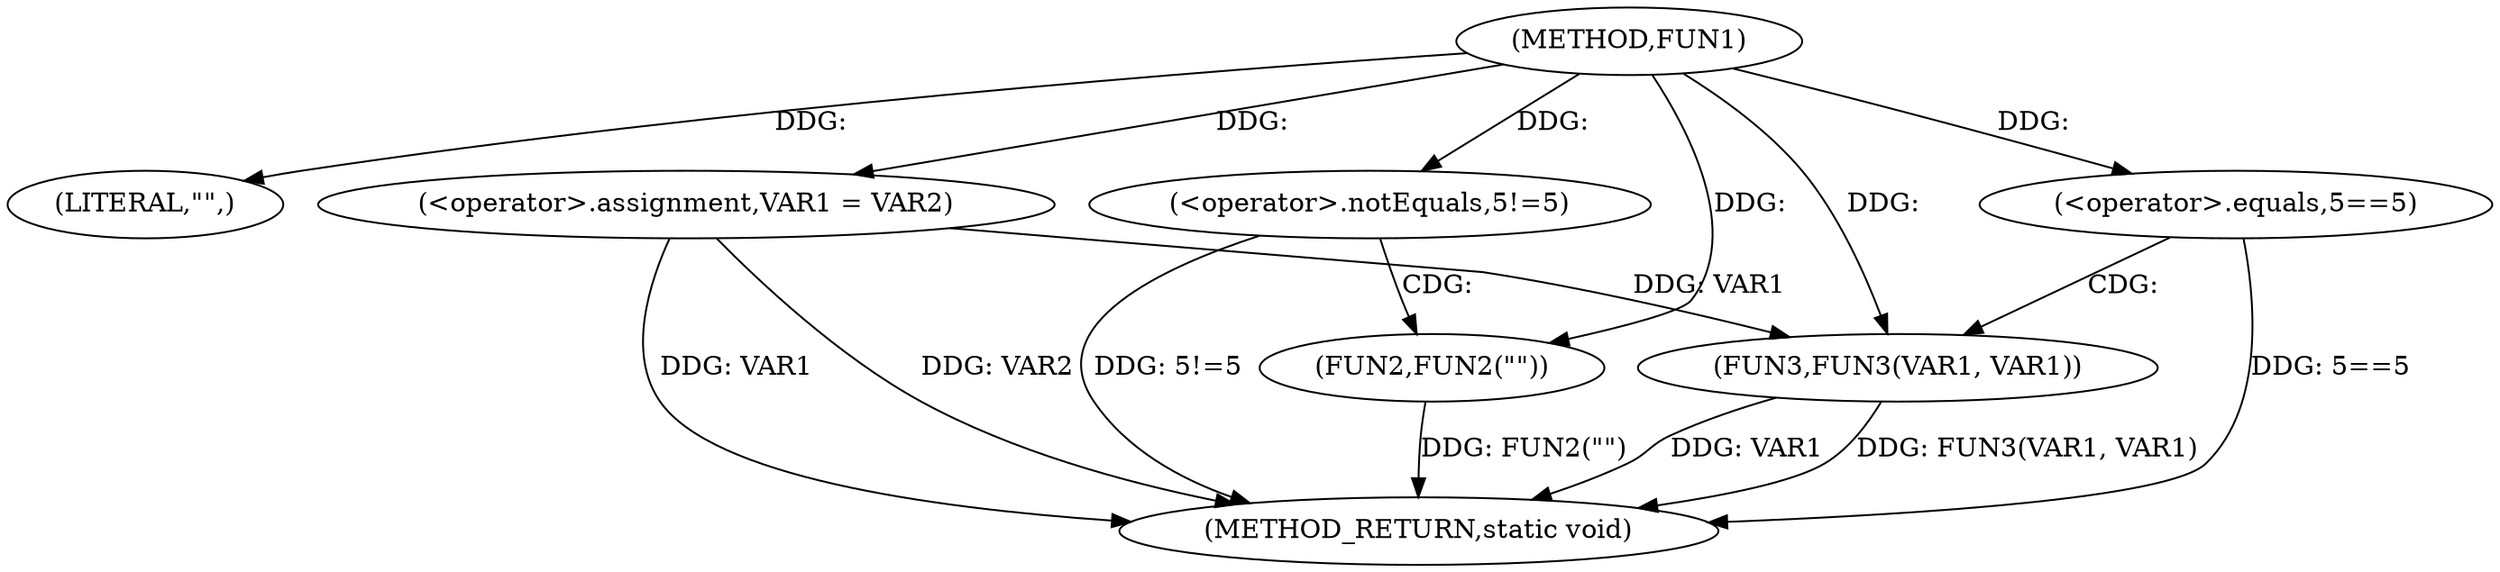 digraph FUN1 {  
"1000100" [label = "(METHOD,FUN1)" ]
"1000124" [label = "(METHOD_RETURN,static void)" ]
"1000103" [label = "(LITERAL,\"\",)" ]
"1000104" [label = "(<operator>.assignment,VAR1 = VAR2)" ]
"1000108" [label = "(<operator>.notEquals,5!=5)" ]
"1000112" [label = "(FUN2,FUN2(\"\"))" ]
"1000117" [label = "(<operator>.equals,5==5)" ]
"1000121" [label = "(FUN3,FUN3(VAR1, VAR1))" ]
  "1000117" -> "1000124"  [ label = "DDG: 5==5"] 
  "1000108" -> "1000124"  [ label = "DDG: 5!=5"] 
  "1000104" -> "1000124"  [ label = "DDG: VAR1"] 
  "1000121" -> "1000124"  [ label = "DDG: VAR1"] 
  "1000121" -> "1000124"  [ label = "DDG: FUN3(VAR1, VAR1)"] 
  "1000112" -> "1000124"  [ label = "DDG: FUN2(\"\")"] 
  "1000104" -> "1000124"  [ label = "DDG: VAR2"] 
  "1000100" -> "1000103"  [ label = "DDG: "] 
  "1000100" -> "1000104"  [ label = "DDG: "] 
  "1000100" -> "1000108"  [ label = "DDG: "] 
  "1000100" -> "1000112"  [ label = "DDG: "] 
  "1000100" -> "1000117"  [ label = "DDG: "] 
  "1000104" -> "1000121"  [ label = "DDG: VAR1"] 
  "1000100" -> "1000121"  [ label = "DDG: "] 
  "1000108" -> "1000112"  [ label = "CDG: "] 
  "1000117" -> "1000121"  [ label = "CDG: "] 
}
